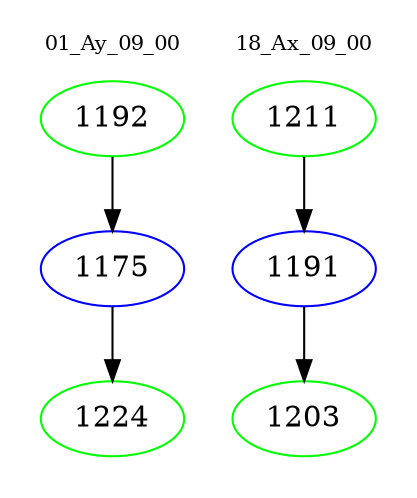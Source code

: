 digraph{
subgraph cluster_0 {
color = white
label = "01_Ay_09_00";
fontsize=10;
T0_1192 [label="1192", color="green"]
T0_1192 -> T0_1175 [color="black"]
T0_1175 [label="1175", color="blue"]
T0_1175 -> T0_1224 [color="black"]
T0_1224 [label="1224", color="green"]
}
subgraph cluster_1 {
color = white
label = "18_Ax_09_00";
fontsize=10;
T1_1211 [label="1211", color="green"]
T1_1211 -> T1_1191 [color="black"]
T1_1191 [label="1191", color="blue"]
T1_1191 -> T1_1203 [color="black"]
T1_1203 [label="1203", color="green"]
}
}
